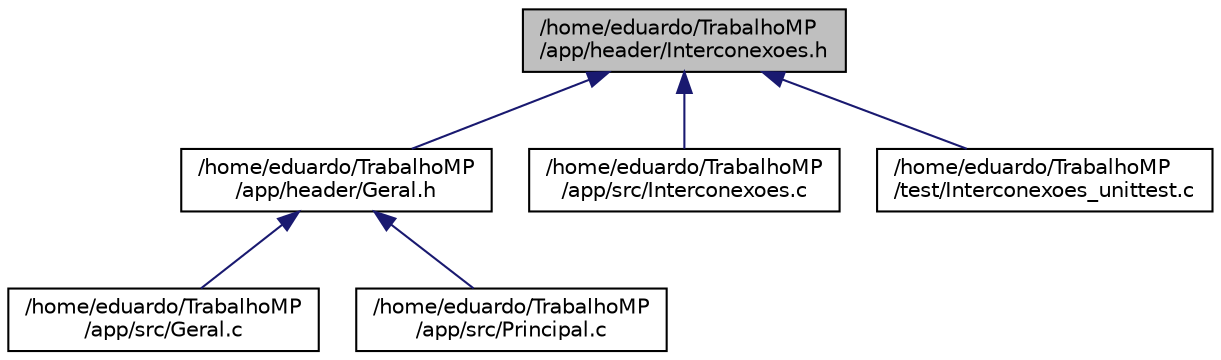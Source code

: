 digraph "/home/eduardo/TrabalhoMP/app/header/Interconexoes.h"
{
  edge [fontname="Helvetica",fontsize="10",labelfontname="Helvetica",labelfontsize="10"];
  node [fontname="Helvetica",fontsize="10",shape=record];
  Node1 [label="/home/eduardo/TrabalhoMP\l/app/header/Interconexoes.h",height=0.2,width=0.4,color="black", fillcolor="grey75", style="filled" fontcolor="black"];
  Node1 -> Node2 [dir="back",color="midnightblue",fontsize="10",style="solid",fontname="Helvetica"];
  Node2 [label="/home/eduardo/TrabalhoMP\l/app/header/Geral.h",height=0.2,width=0.4,color="black", fillcolor="white", style="filled",URL="$_geral_8h.html"];
  Node2 -> Node3 [dir="back",color="midnightblue",fontsize="10",style="solid",fontname="Helvetica"];
  Node3 [label="/home/eduardo/TrabalhoMP\l/app/src/Geral.c",height=0.2,width=0.4,color="black", fillcolor="white", style="filled",URL="$_geral_8c.html"];
  Node2 -> Node4 [dir="back",color="midnightblue",fontsize="10",style="solid",fontname="Helvetica"];
  Node4 [label="/home/eduardo/TrabalhoMP\l/app/src/Principal.c",height=0.2,width=0.4,color="black", fillcolor="white", style="filled",URL="$_principal_8c.html"];
  Node1 -> Node5 [dir="back",color="midnightblue",fontsize="10",style="solid",fontname="Helvetica"];
  Node5 [label="/home/eduardo/TrabalhoMP\l/app/src/Interconexoes.c",height=0.2,width=0.4,color="black", fillcolor="white", style="filled",URL="$_interconexoes_8c.html"];
  Node1 -> Node6 [dir="back",color="midnightblue",fontsize="10",style="solid",fontname="Helvetica"];
  Node6 [label="/home/eduardo/TrabalhoMP\l/test/Interconexoes_unittest.c",height=0.2,width=0.4,color="black", fillcolor="white", style="filled",URL="$_interconexoes__unittest_8c.html"];
}
